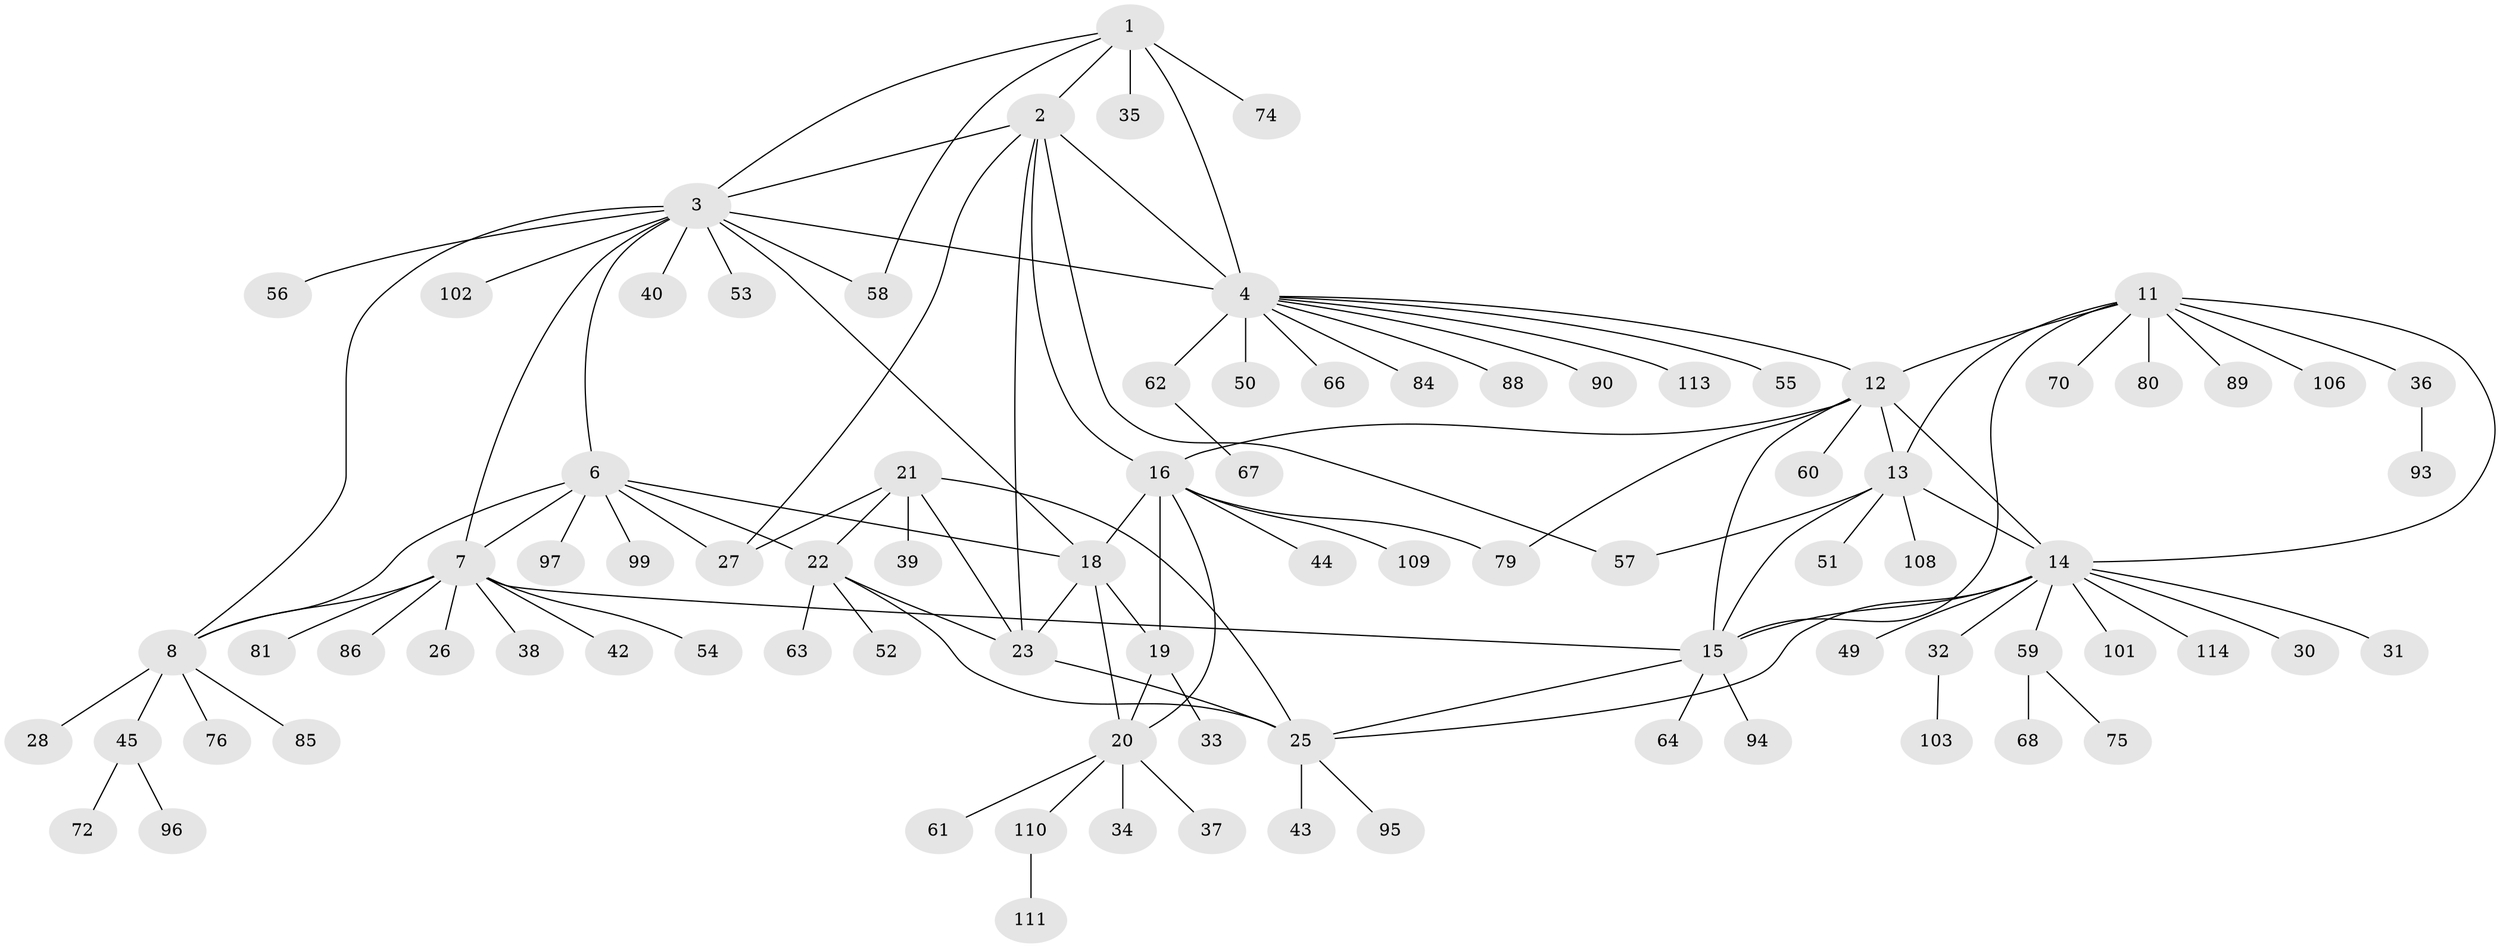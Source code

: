 // Generated by graph-tools (version 1.1) at 2025/52/02/27/25 19:52:16]
// undirected, 87 vertices, 117 edges
graph export_dot {
graph [start="1"]
  node [color=gray90,style=filled];
  1 [super="+107"];
  2 [super="+48"];
  3 [super="+10"];
  4 [super="+5"];
  6 [super="+104"];
  7 [super="+9"];
  8 [super="+83"];
  11 [super="+77"];
  12 [super="+82"];
  13 [super="+41"];
  14 [super="+71"];
  15 [super="+78"];
  16 [super="+17"];
  18 [super="+100"];
  19 [super="+29"];
  20 [super="+47"];
  21 [super="+112"];
  22;
  23 [super="+24"];
  25 [super="+92"];
  26;
  27;
  28;
  30;
  31 [super="+87"];
  32;
  33;
  34 [super="+73"];
  35 [super="+46"];
  36;
  37;
  38 [super="+69"];
  39;
  40;
  42 [super="+91"];
  43 [super="+105"];
  44;
  45;
  49;
  50;
  51;
  52;
  53;
  54;
  55 [super="+65"];
  56;
  57;
  58;
  59;
  60;
  61;
  62;
  63;
  64;
  66;
  67;
  68;
  70;
  72;
  74;
  75;
  76;
  79 [super="+98"];
  80;
  81;
  84;
  85;
  86;
  88;
  89;
  90;
  93;
  94;
  95;
  96;
  97;
  99;
  101;
  102;
  103;
  106;
  108;
  109;
  110;
  111;
  113;
  114;
  1 -- 2;
  1 -- 3;
  1 -- 4 [weight=2];
  1 -- 35;
  1 -- 58;
  1 -- 74;
  2 -- 3;
  2 -- 4 [weight=2];
  2 -- 23;
  2 -- 57;
  2 -- 27;
  2 -- 16;
  3 -- 4 [weight=2];
  3 -- 40;
  3 -- 102;
  3 -- 6;
  3 -- 7 [weight=2];
  3 -- 8;
  3 -- 53;
  3 -- 56;
  3 -- 58;
  3 -- 18;
  4 -- 12;
  4 -- 50;
  4 -- 66;
  4 -- 113;
  4 -- 84;
  4 -- 55;
  4 -- 88;
  4 -- 90;
  4 -- 62;
  6 -- 7 [weight=2];
  6 -- 8;
  6 -- 18;
  6 -- 22;
  6 -- 97;
  6 -- 99;
  6 -- 27;
  7 -- 8 [weight=2];
  7 -- 42;
  7 -- 54;
  7 -- 81;
  7 -- 86;
  7 -- 38;
  7 -- 26;
  7 -- 15;
  8 -- 28;
  8 -- 45;
  8 -- 76;
  8 -- 85;
  11 -- 12;
  11 -- 13;
  11 -- 14;
  11 -- 15;
  11 -- 36;
  11 -- 70;
  11 -- 80;
  11 -- 89;
  11 -- 106;
  12 -- 13;
  12 -- 14;
  12 -- 15;
  12 -- 60;
  12 -- 16;
  12 -- 79;
  13 -- 14;
  13 -- 15;
  13 -- 51;
  13 -- 57;
  13 -- 108;
  14 -- 15;
  14 -- 25;
  14 -- 30;
  14 -- 31;
  14 -- 32;
  14 -- 49;
  14 -- 59;
  14 -- 101;
  14 -- 114;
  15 -- 64;
  15 -- 94;
  15 -- 25;
  16 -- 18 [weight=2];
  16 -- 19 [weight=2];
  16 -- 20 [weight=2];
  16 -- 44;
  16 -- 109;
  16 -- 79;
  18 -- 19;
  18 -- 20;
  18 -- 23;
  19 -- 20;
  19 -- 33;
  20 -- 34;
  20 -- 37;
  20 -- 61;
  20 -- 110;
  21 -- 22;
  21 -- 23 [weight=2];
  21 -- 25;
  21 -- 27;
  21 -- 39;
  22 -- 23 [weight=2];
  22 -- 25;
  22 -- 52;
  22 -- 63;
  23 -- 25 [weight=2];
  25 -- 43;
  25 -- 95;
  32 -- 103;
  36 -- 93;
  45 -- 72;
  45 -- 96;
  59 -- 68;
  59 -- 75;
  62 -- 67;
  110 -- 111;
}
